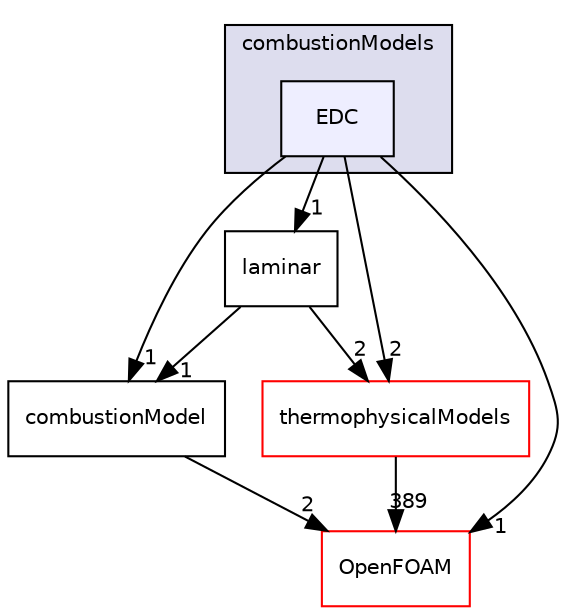 digraph "src/combustionModels/EDC" {
  bgcolor=transparent;
  compound=true
  node [ fontsize="10", fontname="Helvetica"];
  edge [ labelfontsize="10", labelfontname="Helvetica"];
  subgraph clusterdir_a28bb8a003fe9b05e061f79ecbbcb476 {
    graph [ bgcolor="#ddddee", pencolor="black", label="combustionModels" fontname="Helvetica", fontsize="10", URL="dir_a28bb8a003fe9b05e061f79ecbbcb476.html"]
  dir_370df63b341034bc537b8f67cba49415 [shape=box, label="EDC", style="filled", fillcolor="#eeeeff", pencolor="black", URL="dir_370df63b341034bc537b8f67cba49415.html"];
  }
  dir_cf7b61e9dee2eed7a2c89936088862b3 [shape=box label="combustionModel" URL="dir_cf7b61e9dee2eed7a2c89936088862b3.html"];
  dir_2dfe41d728f7a75a713ec0aee78ac9bb [shape=box label="laminar" URL="dir_2dfe41d728f7a75a713ec0aee78ac9bb.html"];
  dir_2778d089ec5c4f66810b11f753867003 [shape=box label="thermophysicalModels" color="red" URL="dir_2778d089ec5c4f66810b11f753867003.html"];
  dir_c5473ff19b20e6ec4dfe5c310b3778a8 [shape=box label="OpenFOAM" color="red" URL="dir_c5473ff19b20e6ec4dfe5c310b3778a8.html"];
  dir_cf7b61e9dee2eed7a2c89936088862b3->dir_c5473ff19b20e6ec4dfe5c310b3778a8 [headlabel="2", labeldistance=1.5 headhref="dir_000513_002151.html"];
  dir_2dfe41d728f7a75a713ec0aee78ac9bb->dir_cf7b61e9dee2eed7a2c89936088862b3 [headlabel="1", labeldistance=1.5 headhref="dir_000528_000513.html"];
  dir_2dfe41d728f7a75a713ec0aee78ac9bb->dir_2778d089ec5c4f66810b11f753867003 [headlabel="2", labeldistance=1.5 headhref="dir_000528_001225.html"];
  dir_2778d089ec5c4f66810b11f753867003->dir_c5473ff19b20e6ec4dfe5c310b3778a8 [headlabel="389", labeldistance=1.5 headhref="dir_001225_002151.html"];
  dir_370df63b341034bc537b8f67cba49415->dir_cf7b61e9dee2eed7a2c89936088862b3 [headlabel="1", labeldistance=1.5 headhref="dir_000519_000513.html"];
  dir_370df63b341034bc537b8f67cba49415->dir_2dfe41d728f7a75a713ec0aee78ac9bb [headlabel="1", labeldistance=1.5 headhref="dir_000519_000528.html"];
  dir_370df63b341034bc537b8f67cba49415->dir_2778d089ec5c4f66810b11f753867003 [headlabel="2", labeldistance=1.5 headhref="dir_000519_001225.html"];
  dir_370df63b341034bc537b8f67cba49415->dir_c5473ff19b20e6ec4dfe5c310b3778a8 [headlabel="1", labeldistance=1.5 headhref="dir_000519_002151.html"];
}
